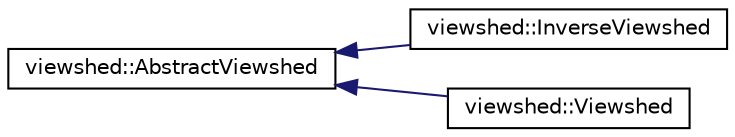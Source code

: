 digraph "Graphical Class Hierarchy"
{
 // LATEX_PDF_SIZE
  edge [fontname="Helvetica",fontsize="10",labelfontname="Helvetica",labelfontsize="10"];
  node [fontname="Helvetica",fontsize="10",shape=record];
  rankdir="LR";
  Node0 [label="viewshed::AbstractViewshed",height=0.2,width=0.4,color="black", fillcolor="white", style="filled",URL="$classviewshed_1_1AbstractViewshed.html",tooltip="Abstract class that represents viewshed calculation from this class specific implementations ( Viewsh..."];
  Node0 -> Node1 [dir="back",color="midnightblue",fontsize="10",style="solid",fontname="Helvetica"];
  Node1 [label="viewshed::InverseViewshed",height=0.2,width=0.4,color="black", fillcolor="white", style="filled",URL="$classviewshed_1_1InverseViewshed.html",tooltip=" "];
  Node0 -> Node2 [dir="back",color="midnightblue",fontsize="10",style="solid",fontname="Helvetica"];
  Node2 [label="viewshed::Viewshed",height=0.2,width=0.4,color="black", fillcolor="white", style="filled",URL="$classviewshed_1_1Viewshed.html",tooltip=" "];
}
